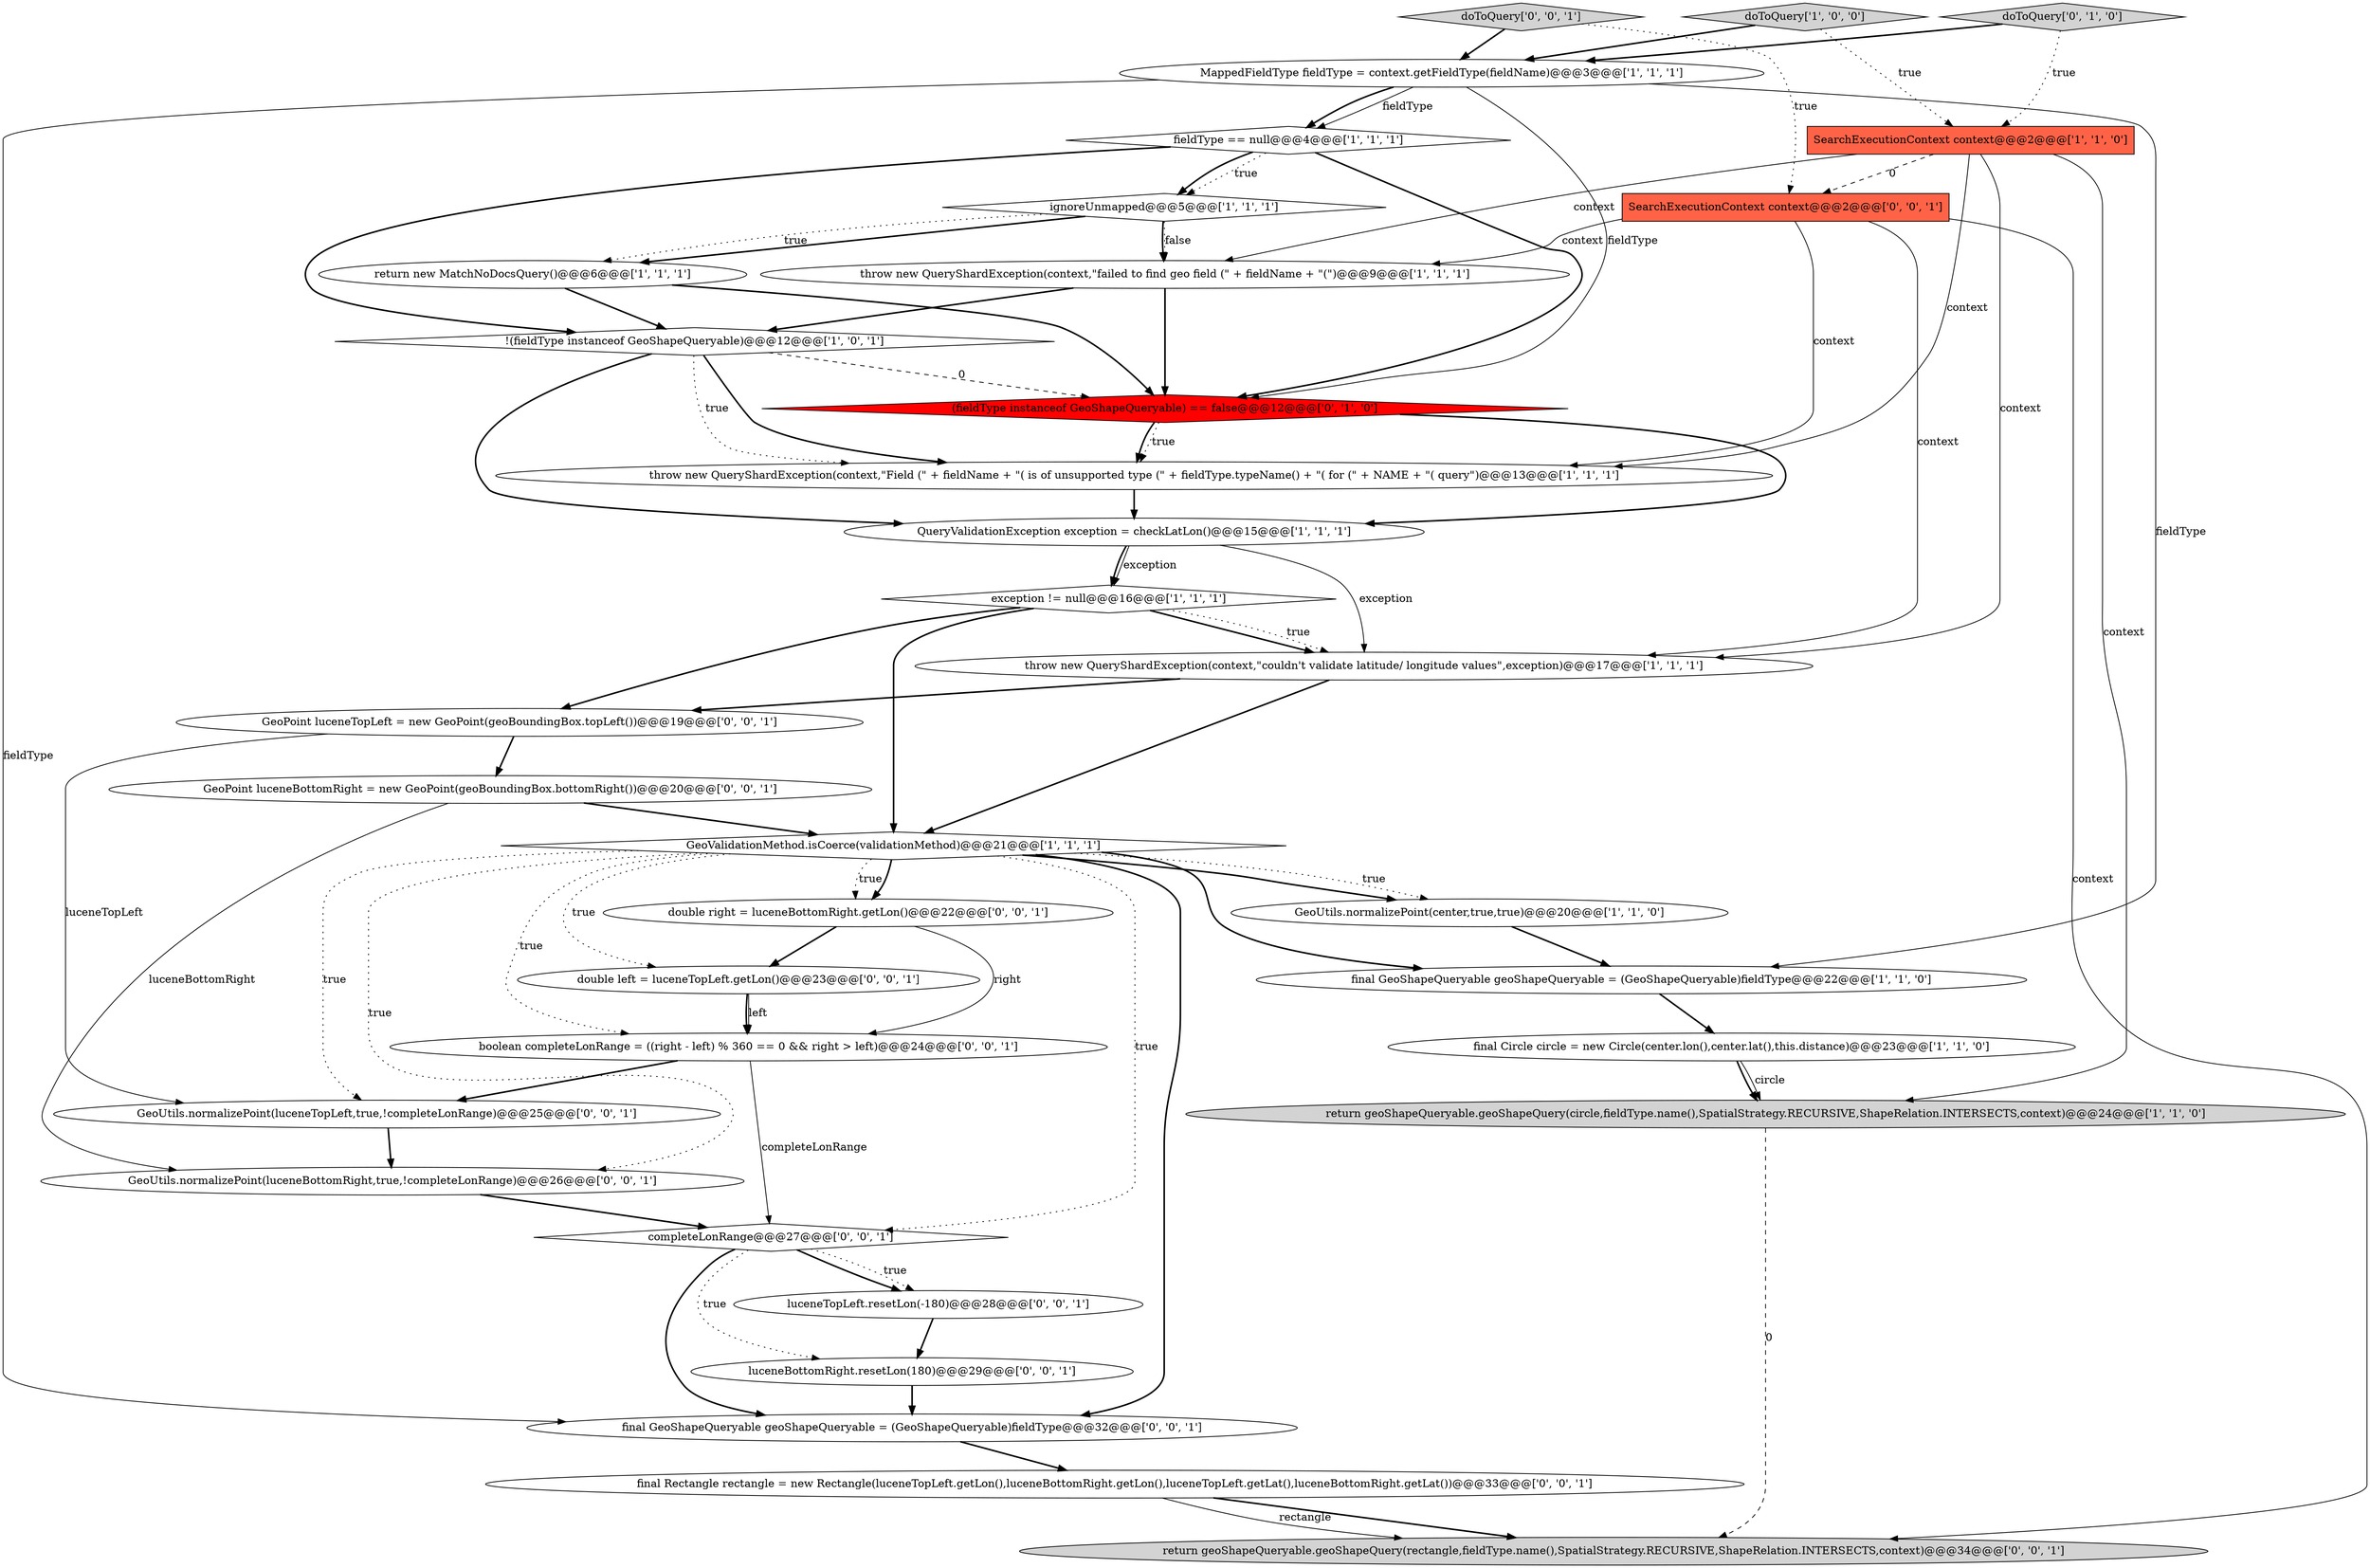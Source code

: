 digraph {
0 [style = filled, label = "final GeoShapeQueryable geoShapeQueryable = (GeoShapeQueryable)fieldType@@@22@@@['1', '1', '0']", fillcolor = white, shape = ellipse image = "AAA0AAABBB1BBB"];
19 [style = filled, label = "GeoPoint luceneBottomRight = new GeoPoint(geoBoundingBox.bottomRight())@@@20@@@['0', '0', '1']", fillcolor = white, shape = ellipse image = "AAA0AAABBB3BBB"];
33 [style = filled, label = "doToQuery['0', '0', '1']", fillcolor = lightgray, shape = diamond image = "AAA0AAABBB3BBB"];
17 [style = filled, label = "(fieldType instanceof GeoShapeQueryable) == false@@@12@@@['0', '1', '0']", fillcolor = red, shape = diamond image = "AAA1AAABBB2BBB"];
11 [style = filled, label = "throw new QueryShardException(context,\"couldn't validate latitude/ longitude values\",exception)@@@17@@@['1', '1', '1']", fillcolor = white, shape = ellipse image = "AAA0AAABBB1BBB"];
6 [style = filled, label = "throw new QueryShardException(context,\"Field (\" + fieldName + \"( is of unsupported type (\" + fieldType.typeName() + \"( for (\" + NAME + \"( query\")@@@13@@@['1', '1', '1']", fillcolor = white, shape = ellipse image = "AAA0AAABBB1BBB"];
3 [style = filled, label = "return new MatchNoDocsQuery()@@@6@@@['1', '1', '1']", fillcolor = white, shape = ellipse image = "AAA0AAABBB1BBB"];
15 [style = filled, label = "QueryValidationException exception = checkLatLon()@@@15@@@['1', '1', '1']", fillcolor = white, shape = ellipse image = "AAA0AAABBB1BBB"];
27 [style = filled, label = "final Rectangle rectangle = new Rectangle(luceneTopLeft.getLon(),luceneBottomRight.getLon(),luceneTopLeft.getLat(),luceneBottomRight.getLat())@@@33@@@['0', '0', '1']", fillcolor = white, shape = ellipse image = "AAA0AAABBB3BBB"];
9 [style = filled, label = "doToQuery['1', '0', '0']", fillcolor = lightgray, shape = diamond image = "AAA0AAABBB1BBB"];
14 [style = filled, label = "SearchExecutionContext context@@@2@@@['1', '1', '0']", fillcolor = tomato, shape = box image = "AAA0AAABBB1BBB"];
4 [style = filled, label = "ignoreUnmapped@@@5@@@['1', '1', '1']", fillcolor = white, shape = diamond image = "AAA0AAABBB1BBB"];
24 [style = filled, label = "double right = luceneBottomRight.getLon()@@@22@@@['0', '0', '1']", fillcolor = white, shape = ellipse image = "AAA0AAABBB3BBB"];
12 [style = filled, label = "fieldType == null@@@4@@@['1', '1', '1']", fillcolor = white, shape = diamond image = "AAA0AAABBB1BBB"];
29 [style = filled, label = "GeoUtils.normalizePoint(luceneTopLeft,true,!completeLonRange)@@@25@@@['0', '0', '1']", fillcolor = white, shape = ellipse image = "AAA0AAABBB3BBB"];
31 [style = filled, label = "GeoUtils.normalizePoint(luceneBottomRight,true,!completeLonRange)@@@26@@@['0', '0', '1']", fillcolor = white, shape = ellipse image = "AAA0AAABBB3BBB"];
5 [style = filled, label = "throw new QueryShardException(context,\"failed to find geo field (\" + fieldName + \"(\")@@@9@@@['1', '1', '1']", fillcolor = white, shape = ellipse image = "AAA0AAABBB1BBB"];
13 [style = filled, label = "!(fieldType instanceof GeoShapeQueryable)@@@12@@@['1', '0', '1']", fillcolor = white, shape = diamond image = "AAA0AAABBB1BBB"];
1 [style = filled, label = "GeoValidationMethod.isCoerce(validationMethod)@@@21@@@['1', '1', '1']", fillcolor = white, shape = diamond image = "AAA0AAABBB1BBB"];
10 [style = filled, label = "exception != null@@@16@@@['1', '1', '1']", fillcolor = white, shape = diamond image = "AAA0AAABBB1BBB"];
26 [style = filled, label = "double left = luceneTopLeft.getLon()@@@23@@@['0', '0', '1']", fillcolor = white, shape = ellipse image = "AAA0AAABBB3BBB"];
20 [style = filled, label = "SearchExecutionContext context@@@2@@@['0', '0', '1']", fillcolor = tomato, shape = box image = "AAA0AAABBB3BBB"];
22 [style = filled, label = "final GeoShapeQueryable geoShapeQueryable = (GeoShapeQueryable)fieldType@@@32@@@['0', '0', '1']", fillcolor = white, shape = ellipse image = "AAA0AAABBB3BBB"];
18 [style = filled, label = "doToQuery['0', '1', '0']", fillcolor = lightgray, shape = diamond image = "AAA0AAABBB2BBB"];
2 [style = filled, label = "final Circle circle = new Circle(center.lon(),center.lat(),this.distance)@@@23@@@['1', '1', '0']", fillcolor = white, shape = ellipse image = "AAA0AAABBB1BBB"];
32 [style = filled, label = "completeLonRange@@@27@@@['0', '0', '1']", fillcolor = white, shape = diamond image = "AAA0AAABBB3BBB"];
16 [style = filled, label = "return geoShapeQueryable.geoShapeQuery(circle,fieldType.name(),SpatialStrategy.RECURSIVE,ShapeRelation.INTERSECTS,context)@@@24@@@['1', '1', '0']", fillcolor = lightgray, shape = ellipse image = "AAA0AAABBB1BBB"];
28 [style = filled, label = "GeoPoint luceneTopLeft = new GeoPoint(geoBoundingBox.topLeft())@@@19@@@['0', '0', '1']", fillcolor = white, shape = ellipse image = "AAA0AAABBB3BBB"];
23 [style = filled, label = "luceneTopLeft.resetLon(-180)@@@28@@@['0', '0', '1']", fillcolor = white, shape = ellipse image = "AAA0AAABBB3BBB"];
8 [style = filled, label = "GeoUtils.normalizePoint(center,true,true)@@@20@@@['1', '1', '0']", fillcolor = white, shape = ellipse image = "AAA0AAABBB1BBB"];
21 [style = filled, label = "boolean completeLonRange = ((right - left) % 360 == 0 && right > left)@@@24@@@['0', '0', '1']", fillcolor = white, shape = ellipse image = "AAA0AAABBB3BBB"];
30 [style = filled, label = "luceneBottomRight.resetLon(180)@@@29@@@['0', '0', '1']", fillcolor = white, shape = ellipse image = "AAA0AAABBB3BBB"];
25 [style = filled, label = "return geoShapeQueryable.geoShapeQuery(rectangle,fieldType.name(),SpatialStrategy.RECURSIVE,ShapeRelation.INTERSECTS,context)@@@34@@@['0', '0', '1']", fillcolor = lightgray, shape = ellipse image = "AAA0AAABBB3BBB"];
7 [style = filled, label = "MappedFieldType fieldType = context.getFieldType(fieldName)@@@3@@@['1', '1', '1']", fillcolor = white, shape = ellipse image = "AAA0AAABBB1BBB"];
32->22 [style = bold, label=""];
15->10 [style = bold, label=""];
32->23 [style = bold, label=""];
17->6 [style = dotted, label="true"];
4->5 [style = dotted, label="false"];
1->31 [style = dotted, label="true"];
1->21 [style = dotted, label="true"];
14->20 [style = dashed, label="0"];
9->7 [style = bold, label=""];
24->21 [style = solid, label="right"];
8->0 [style = bold, label=""];
19->1 [style = bold, label=""];
15->10 [style = solid, label="exception"];
32->30 [style = dotted, label="true"];
27->25 [style = bold, label=""];
26->21 [style = solid, label="left"];
10->11 [style = bold, label=""];
2->16 [style = bold, label=""];
33->7 [style = bold, label=""];
13->6 [style = dotted, label="true"];
11->28 [style = bold, label=""];
28->29 [style = solid, label="luceneTopLeft"];
4->3 [style = bold, label=""];
23->30 [style = bold, label=""];
16->25 [style = dashed, label="0"];
14->5 [style = solid, label="context"];
14->11 [style = solid, label="context"];
1->0 [style = bold, label=""];
5->17 [style = bold, label=""];
14->16 [style = solid, label="context"];
1->32 [style = dotted, label="true"];
19->31 [style = solid, label="luceneBottomRight"];
1->26 [style = dotted, label="true"];
21->29 [style = bold, label=""];
14->6 [style = solid, label="context"];
17->15 [style = bold, label=""];
28->19 [style = bold, label=""];
1->8 [style = dotted, label="true"];
12->4 [style = dotted, label="true"];
13->15 [style = bold, label=""];
18->7 [style = bold, label=""];
10->1 [style = bold, label=""];
27->25 [style = solid, label="rectangle"];
1->8 [style = bold, label=""];
17->6 [style = bold, label=""];
31->32 [style = bold, label=""];
12->17 [style = bold, label=""];
21->32 [style = solid, label="completeLonRange"];
6->15 [style = bold, label=""];
26->21 [style = bold, label=""];
20->6 [style = solid, label="context"];
20->5 [style = solid, label="context"];
12->13 [style = bold, label=""];
24->26 [style = bold, label=""];
4->3 [style = dotted, label="true"];
7->17 [style = solid, label="fieldType"];
10->11 [style = dotted, label="true"];
5->13 [style = bold, label=""];
3->17 [style = bold, label=""];
7->0 [style = solid, label="fieldType"];
13->6 [style = bold, label=""];
4->5 [style = bold, label=""];
20->11 [style = solid, label="context"];
30->22 [style = bold, label=""];
10->28 [style = bold, label=""];
15->11 [style = solid, label="exception"];
7->12 [style = bold, label=""];
11->1 [style = bold, label=""];
7->22 [style = solid, label="fieldType"];
32->23 [style = dotted, label="true"];
29->31 [style = bold, label=""];
0->2 [style = bold, label=""];
1->24 [style = dotted, label="true"];
13->17 [style = dashed, label="0"];
18->14 [style = dotted, label="true"];
9->14 [style = dotted, label="true"];
33->20 [style = dotted, label="true"];
1->22 [style = bold, label=""];
1->29 [style = dotted, label="true"];
12->4 [style = bold, label=""];
22->27 [style = bold, label=""];
1->24 [style = bold, label=""];
2->16 [style = solid, label="circle"];
3->13 [style = bold, label=""];
7->12 [style = solid, label="fieldType"];
20->25 [style = solid, label="context"];
}
